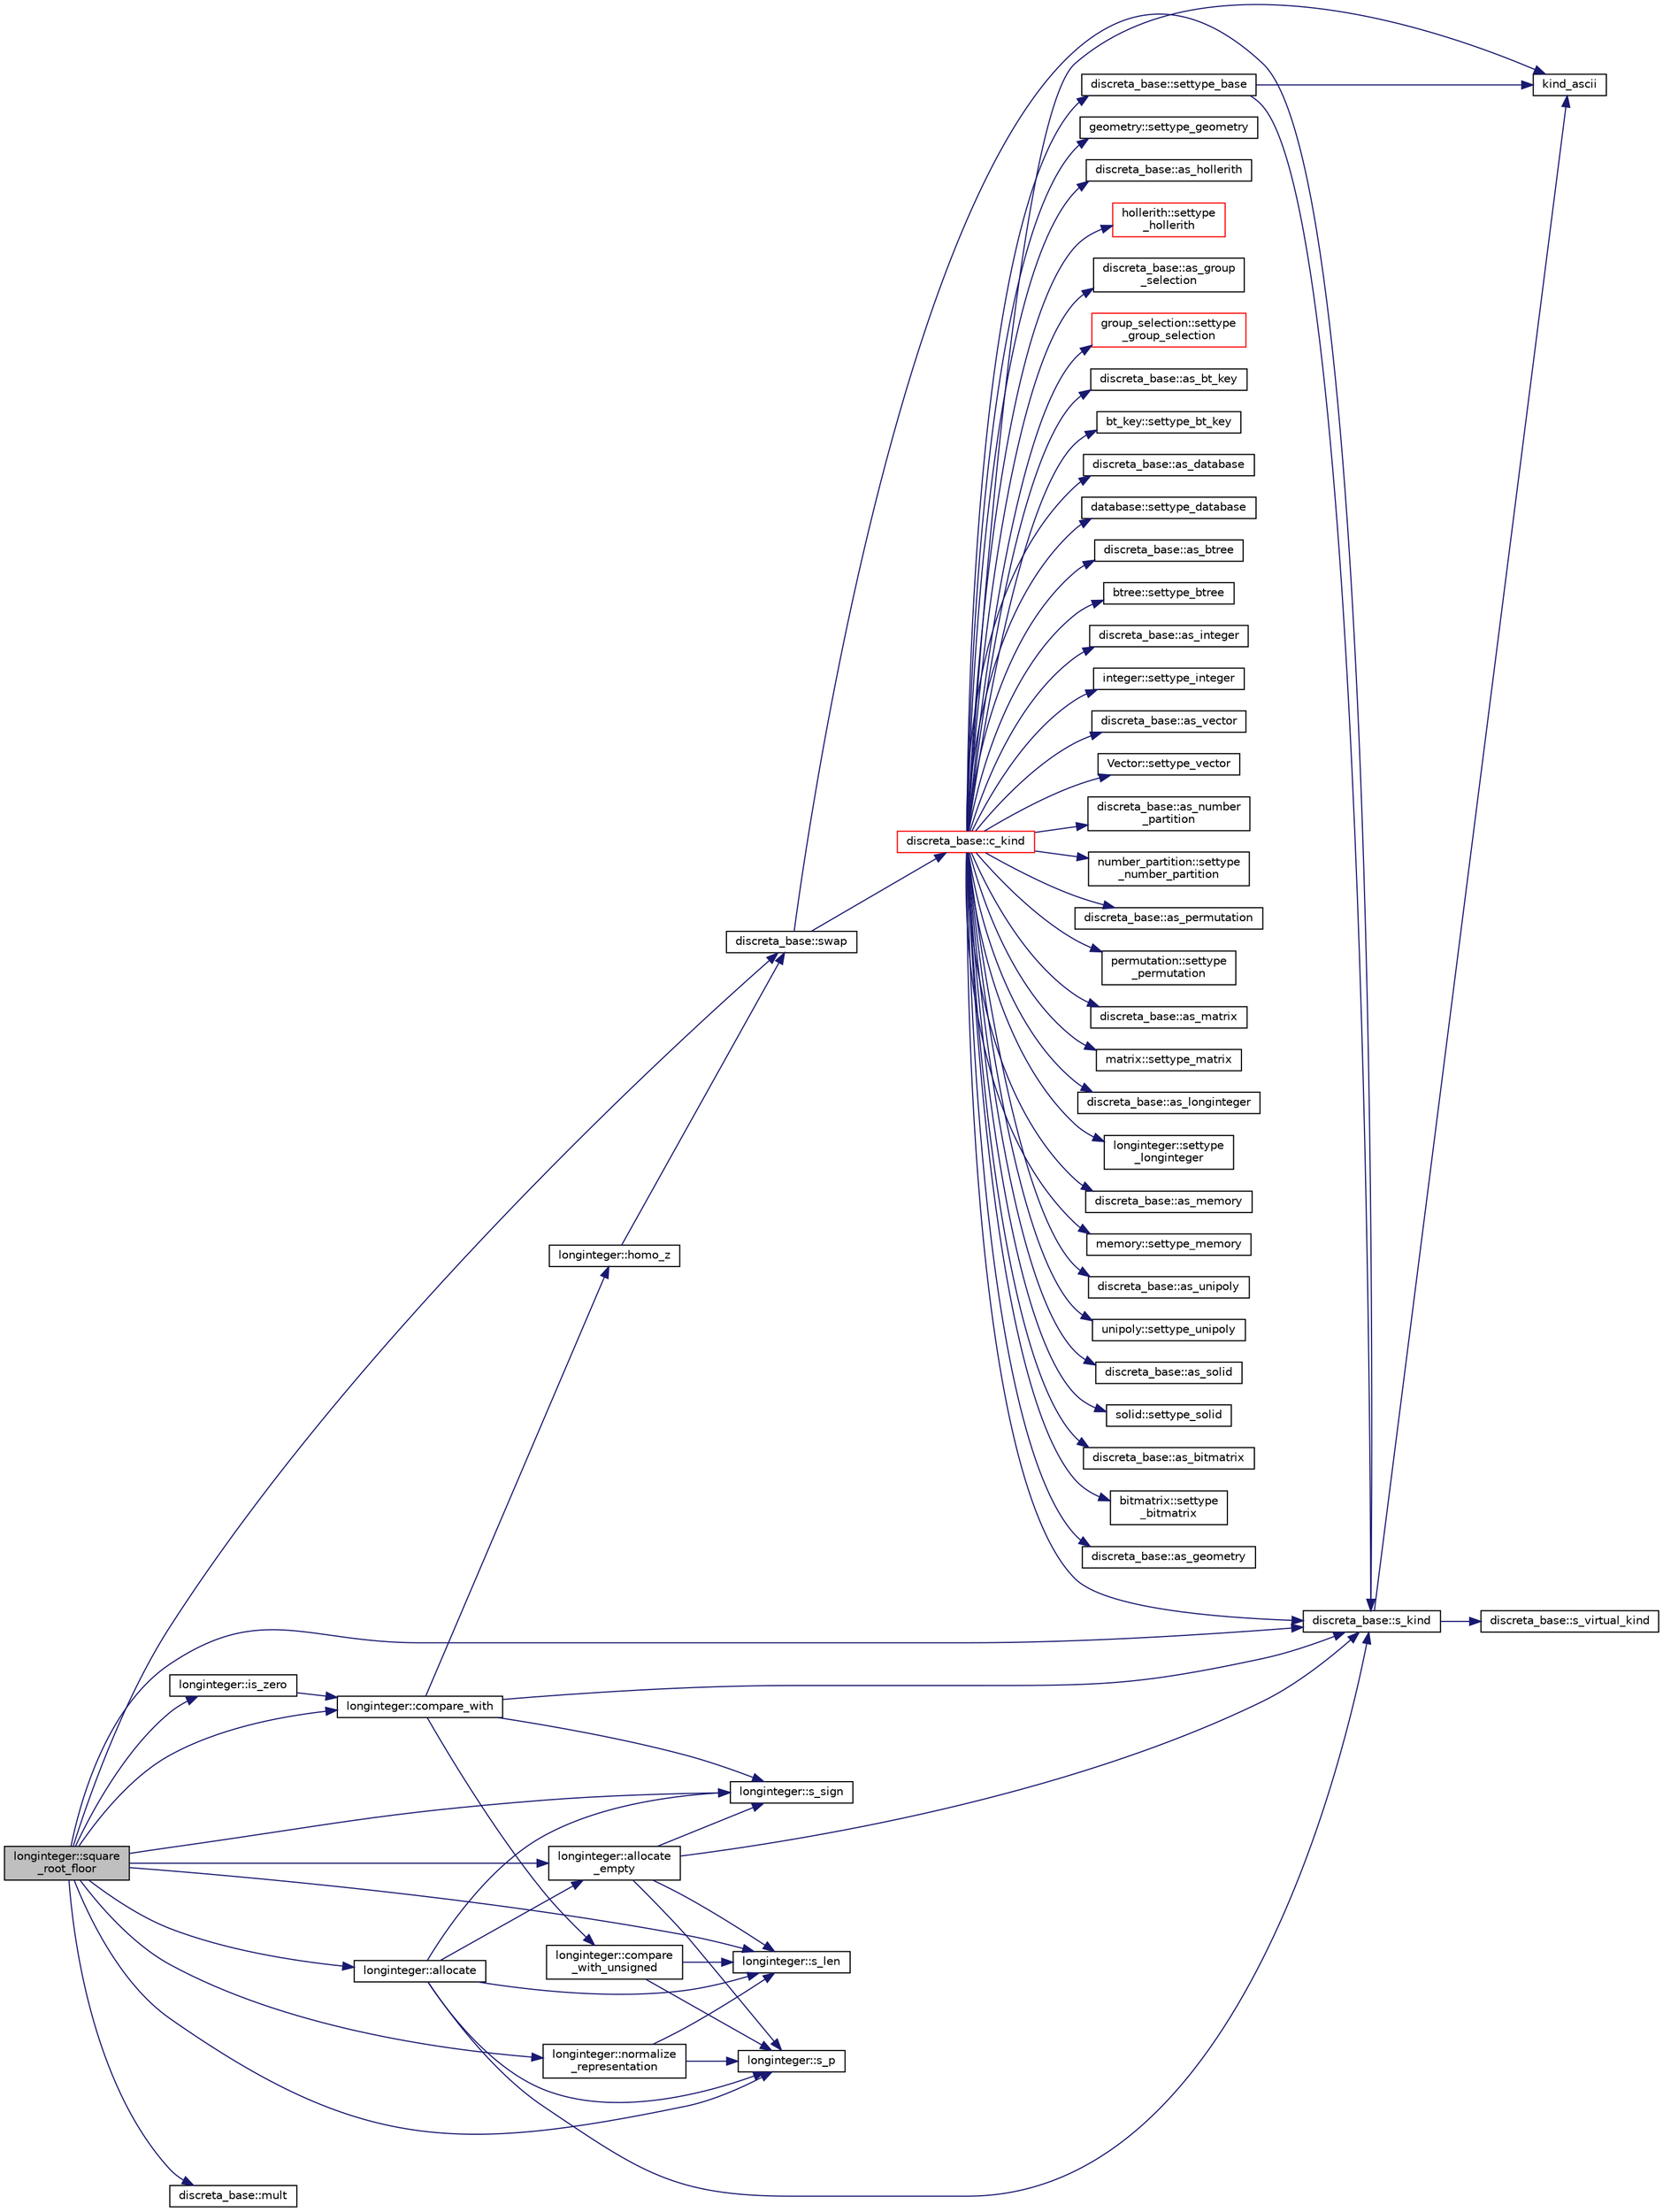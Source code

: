digraph "longinteger::square_root_floor"
{
  edge [fontname="Helvetica",fontsize="10",labelfontname="Helvetica",labelfontsize="10"];
  node [fontname="Helvetica",fontsize="10",shape=record];
  rankdir="LR";
  Node2516 [label="longinteger::square\l_root_floor",height=0.2,width=0.4,color="black", fillcolor="grey75", style="filled", fontcolor="black"];
  Node2516 -> Node2517 [color="midnightblue",fontsize="10",style="solid",fontname="Helvetica"];
  Node2517 [label="discreta_base::s_kind",height=0.2,width=0.4,color="black", fillcolor="white", style="filled",URL="$d7/d71/classdiscreta__base.html#a8a830025c74adbbc3362418a7c2ba157"];
  Node2517 -> Node2518 [color="midnightblue",fontsize="10",style="solid",fontname="Helvetica"];
  Node2518 [label="discreta_base::s_virtual_kind",height=0.2,width=0.4,color="black", fillcolor="white", style="filled",URL="$d7/d71/classdiscreta__base.html#a52778a6d6943a468be083d0785d418fb"];
  Node2517 -> Node2519 [color="midnightblue",fontsize="10",style="solid",fontname="Helvetica"];
  Node2519 [label="kind_ascii",height=0.2,width=0.4,color="black", fillcolor="white", style="filled",URL="$d9/d60/discreta_8h.html#ad0ce825a9f29bc6cec27e1b64cfe27bf"];
  Node2516 -> Node2520 [color="midnightblue",fontsize="10",style="solid",fontname="Helvetica"];
  Node2520 [label="longinteger::normalize\l_representation",height=0.2,width=0.4,color="black", fillcolor="white", style="filled",URL="$d3/d71/classlonginteger.html#a5e03d4e260c963943ba123114314c88b"];
  Node2520 -> Node2521 [color="midnightblue",fontsize="10",style="solid",fontname="Helvetica"];
  Node2521 [label="longinteger::s_len",height=0.2,width=0.4,color="black", fillcolor="white", style="filled",URL="$d3/d71/classlonginteger.html#a5d414ae211f4e16abd932257351c74df"];
  Node2520 -> Node2522 [color="midnightblue",fontsize="10",style="solid",fontname="Helvetica"];
  Node2522 [label="longinteger::s_p",height=0.2,width=0.4,color="black", fillcolor="white", style="filled",URL="$d3/d71/classlonginteger.html#aa946d4c3bfd34bbfd0b811d5f5795f82"];
  Node2516 -> Node2523 [color="midnightblue",fontsize="10",style="solid",fontname="Helvetica"];
  Node2523 [label="longinteger::s_sign",height=0.2,width=0.4,color="black", fillcolor="white", style="filled",URL="$d3/d71/classlonginteger.html#a33f5b6c545e97635cb71670f76ed1fb3"];
  Node2516 -> Node2524 [color="midnightblue",fontsize="10",style="solid",fontname="Helvetica"];
  Node2524 [label="longinteger::is_zero",height=0.2,width=0.4,color="black", fillcolor="white", style="filled",URL="$d3/d71/classlonginteger.html#aa40fbd6c28e40a7a19cb29b8999afbc0"];
  Node2524 -> Node2525 [color="midnightblue",fontsize="10",style="solid",fontname="Helvetica"];
  Node2525 [label="longinteger::compare_with",height=0.2,width=0.4,color="black", fillcolor="white", style="filled",URL="$d3/d71/classlonginteger.html#aaa504bac9b133d50b5ac50768f97db9d"];
  Node2525 -> Node2517 [color="midnightblue",fontsize="10",style="solid",fontname="Helvetica"];
  Node2525 -> Node2526 [color="midnightblue",fontsize="10",style="solid",fontname="Helvetica"];
  Node2526 [label="longinteger::homo_z",height=0.2,width=0.4,color="black", fillcolor="white", style="filled",URL="$d3/d71/classlonginteger.html#a986e829bf35eca2b9f24b1b3766d5677"];
  Node2526 -> Node2527 [color="midnightblue",fontsize="10",style="solid",fontname="Helvetica"];
  Node2527 [label="discreta_base::swap",height=0.2,width=0.4,color="black", fillcolor="white", style="filled",URL="$d7/d71/classdiscreta__base.html#a2e8acbb9d3476675dac5b6a583b0293e"];
  Node2527 -> Node2517 [color="midnightblue",fontsize="10",style="solid",fontname="Helvetica"];
  Node2527 -> Node2528 [color="midnightblue",fontsize="10",style="solid",fontname="Helvetica"];
  Node2528 [label="discreta_base::c_kind",height=0.2,width=0.4,color="red", fillcolor="white", style="filled",URL="$d7/d71/classdiscreta__base.html#adc2ff61589c2d083688e7a43f333cb62"];
  Node2528 -> Node2529 [color="midnightblue",fontsize="10",style="solid",fontname="Helvetica"];
  Node2529 [label="discreta_base::settype_base",height=0.2,width=0.4,color="black", fillcolor="white", style="filled",URL="$d7/d71/classdiscreta__base.html#a4f42899a89447d1c3993ea07c38f8ad4"];
  Node2529 -> Node2517 [color="midnightblue",fontsize="10",style="solid",fontname="Helvetica"];
  Node2529 -> Node2519 [color="midnightblue",fontsize="10",style="solid",fontname="Helvetica"];
  Node2528 -> Node2530 [color="midnightblue",fontsize="10",style="solid",fontname="Helvetica"];
  Node2530 [label="discreta_base::as_integer",height=0.2,width=0.4,color="black", fillcolor="white", style="filled",URL="$d7/d71/classdiscreta__base.html#a00d7691eaf874fd283d942692fe8dd26"];
  Node2528 -> Node2531 [color="midnightblue",fontsize="10",style="solid",fontname="Helvetica"];
  Node2531 [label="integer::settype_integer",height=0.2,width=0.4,color="black", fillcolor="white", style="filled",URL="$d0/de5/classinteger.html#a6265c65ef311229acd513d748faba796"];
  Node2528 -> Node2532 [color="midnightblue",fontsize="10",style="solid",fontname="Helvetica"];
  Node2532 [label="discreta_base::as_vector",height=0.2,width=0.4,color="black", fillcolor="white", style="filled",URL="$d7/d71/classdiscreta__base.html#a7bdd6cae39c380b128ee9e17e42cf020"];
  Node2528 -> Node2533 [color="midnightblue",fontsize="10",style="solid",fontname="Helvetica"];
  Node2533 [label="Vector::settype_vector",height=0.2,width=0.4,color="black", fillcolor="white", style="filled",URL="$d5/db2/class_vector.html#a34e0d00b18c051f23904a8429fa6c8b4"];
  Node2528 -> Node2534 [color="midnightblue",fontsize="10",style="solid",fontname="Helvetica"];
  Node2534 [label="discreta_base::as_number\l_partition",height=0.2,width=0.4,color="black", fillcolor="white", style="filled",URL="$d7/d71/classdiscreta__base.html#a307aa09de0e925d46697707968ffab00"];
  Node2528 -> Node2535 [color="midnightblue",fontsize="10",style="solid",fontname="Helvetica"];
  Node2535 [label="number_partition::settype\l_number_partition",height=0.2,width=0.4,color="black", fillcolor="white", style="filled",URL="$df/d50/classnumber__partition.html#a3aaec1b557758f643ffc8555bbc358be"];
  Node2528 -> Node2536 [color="midnightblue",fontsize="10",style="solid",fontname="Helvetica"];
  Node2536 [label="discreta_base::as_permutation",height=0.2,width=0.4,color="black", fillcolor="white", style="filled",URL="$d7/d71/classdiscreta__base.html#aa4e72f36a82984239b12ae831e131098"];
  Node2528 -> Node2537 [color="midnightblue",fontsize="10",style="solid",fontname="Helvetica"];
  Node2537 [label="permutation::settype\l_permutation",height=0.2,width=0.4,color="black", fillcolor="white", style="filled",URL="$d0/d08/classpermutation.html#af1eea29f86195cede9562e444664c28c"];
  Node2528 -> Node2538 [color="midnightblue",fontsize="10",style="solid",fontname="Helvetica"];
  Node2538 [label="discreta_base::as_matrix",height=0.2,width=0.4,color="black", fillcolor="white", style="filled",URL="$d7/d71/classdiscreta__base.html#ae4d7f56d917a4707b838fbffde6467ff"];
  Node2528 -> Node2539 [color="midnightblue",fontsize="10",style="solid",fontname="Helvetica"];
  Node2539 [label="matrix::settype_matrix",height=0.2,width=0.4,color="black", fillcolor="white", style="filled",URL="$d1/d8d/classmatrix.html#a1780283a64a789e4084d792683d276bb"];
  Node2528 -> Node2540 [color="midnightblue",fontsize="10",style="solid",fontname="Helvetica"];
  Node2540 [label="discreta_base::as_longinteger",height=0.2,width=0.4,color="black", fillcolor="white", style="filled",URL="$d7/d71/classdiscreta__base.html#a20a094639eb711b10c8694c51937f7cd"];
  Node2528 -> Node2541 [color="midnightblue",fontsize="10",style="solid",fontname="Helvetica"];
  Node2541 [label="longinteger::settype\l_longinteger",height=0.2,width=0.4,color="black", fillcolor="white", style="filled",URL="$d3/d71/classlonginteger.html#ae5f811ece8df31b9ff114368a18e1dc5"];
  Node2528 -> Node2542 [color="midnightblue",fontsize="10",style="solid",fontname="Helvetica"];
  Node2542 [label="discreta_base::as_memory",height=0.2,width=0.4,color="black", fillcolor="white", style="filled",URL="$d7/d71/classdiscreta__base.html#ad94b2d7dce0cd4fa22db57f6e79c4bd2"];
  Node2528 -> Node2543 [color="midnightblue",fontsize="10",style="solid",fontname="Helvetica"];
  Node2543 [label="memory::settype_memory",height=0.2,width=0.4,color="black", fillcolor="white", style="filled",URL="$d8/d99/classmemory.html#a33aae277f9b8fe36b02e9d5da895451b"];
  Node2528 -> Node2544 [color="midnightblue",fontsize="10",style="solid",fontname="Helvetica"];
  Node2544 [label="discreta_base::as_unipoly",height=0.2,width=0.4,color="black", fillcolor="white", style="filled",URL="$d7/d71/classdiscreta__base.html#ad50d8027f039fe5c2478cddb243adc9d"];
  Node2528 -> Node2545 [color="midnightblue",fontsize="10",style="solid",fontname="Helvetica"];
  Node2545 [label="unipoly::settype_unipoly",height=0.2,width=0.4,color="black", fillcolor="white", style="filled",URL="$d1/d89/classunipoly.html#a8db854fcc85c5e1150b1f1b1c005c95b"];
  Node2528 -> Node2546 [color="midnightblue",fontsize="10",style="solid",fontname="Helvetica"];
  Node2546 [label="discreta_base::as_solid",height=0.2,width=0.4,color="black", fillcolor="white", style="filled",URL="$d7/d71/classdiscreta__base.html#a1fc5f2b85ec97ab0a69dd64903c970a5"];
  Node2528 -> Node2547 [color="midnightblue",fontsize="10",style="solid",fontname="Helvetica"];
  Node2547 [label="solid::settype_solid",height=0.2,width=0.4,color="black", fillcolor="white", style="filled",URL="$d8/def/classsolid.html#a775bd4821f75a8aee4ea3d4335ff90e0"];
  Node2528 -> Node2548 [color="midnightblue",fontsize="10",style="solid",fontname="Helvetica"];
  Node2548 [label="discreta_base::as_bitmatrix",height=0.2,width=0.4,color="black", fillcolor="white", style="filled",URL="$d7/d71/classdiscreta__base.html#a071ad54ea8ef6c9d1d15f532e5a76df6"];
  Node2528 -> Node2549 [color="midnightblue",fontsize="10",style="solid",fontname="Helvetica"];
  Node2549 [label="bitmatrix::settype\l_bitmatrix",height=0.2,width=0.4,color="black", fillcolor="white", style="filled",URL="$de/dc8/classbitmatrix.html#acb571d947f9526665ebbdc0ce3e2a973"];
  Node2528 -> Node2550 [color="midnightblue",fontsize="10",style="solid",fontname="Helvetica"];
  Node2550 [label="discreta_base::as_geometry",height=0.2,width=0.4,color="black", fillcolor="white", style="filled",URL="$d7/d71/classdiscreta__base.html#a38fc7b4cdd830703e9d87354b79bc5c8"];
  Node2528 -> Node2551 [color="midnightblue",fontsize="10",style="solid",fontname="Helvetica"];
  Node2551 [label="geometry::settype_geometry",height=0.2,width=0.4,color="black", fillcolor="white", style="filled",URL="$da/d44/classgeometry.html#ab4a336baba6a3f56f5ffa053a5be5ba7"];
  Node2528 -> Node2552 [color="midnightblue",fontsize="10",style="solid",fontname="Helvetica"];
  Node2552 [label="discreta_base::as_hollerith",height=0.2,width=0.4,color="black", fillcolor="white", style="filled",URL="$d7/d71/classdiscreta__base.html#a3e66f82711f314710107e2f29e589690"];
  Node2528 -> Node2553 [color="midnightblue",fontsize="10",style="solid",fontname="Helvetica"];
  Node2553 [label="hollerith::settype\l_hollerith",height=0.2,width=0.4,color="red", fillcolor="white", style="filled",URL="$d8/d99/classhollerith.html#a23bbd4acfc88a0e90f1245f243f51f76"];
  Node2528 -> Node2555 [color="midnightblue",fontsize="10",style="solid",fontname="Helvetica"];
  Node2555 [label="discreta_base::as_group\l_selection",height=0.2,width=0.4,color="black", fillcolor="white", style="filled",URL="$d7/d71/classdiscreta__base.html#aae1bac4883c567718bef9fb610abbdc8"];
  Node2528 -> Node2556 [color="midnightblue",fontsize="10",style="solid",fontname="Helvetica"];
  Node2556 [label="group_selection::settype\l_group_selection",height=0.2,width=0.4,color="red", fillcolor="white", style="filled",URL="$d6/db0/classgroup__selection.html#a015ed73b7b8d784bedd4d11ac1fc0ec1"];
  Node2528 -> Node2559 [color="midnightblue",fontsize="10",style="solid",fontname="Helvetica"];
  Node2559 [label="discreta_base::as_bt_key",height=0.2,width=0.4,color="black", fillcolor="white", style="filled",URL="$d7/d71/classdiscreta__base.html#a2734c6e08dca17cf6588bd5064ec1b9f"];
  Node2528 -> Node2560 [color="midnightblue",fontsize="10",style="solid",fontname="Helvetica"];
  Node2560 [label="bt_key::settype_bt_key",height=0.2,width=0.4,color="black", fillcolor="white", style="filled",URL="$d1/de5/classbt__key.html#a352bb10beb7c789d8d29373035824800"];
  Node2528 -> Node2561 [color="midnightblue",fontsize="10",style="solid",fontname="Helvetica"];
  Node2561 [label="discreta_base::as_database",height=0.2,width=0.4,color="black", fillcolor="white", style="filled",URL="$d7/d71/classdiscreta__base.html#ab055d39d58210a2b03ba3d33703b09a9"];
  Node2528 -> Node2562 [color="midnightblue",fontsize="10",style="solid",fontname="Helvetica"];
  Node2562 [label="database::settype_database",height=0.2,width=0.4,color="black", fillcolor="white", style="filled",URL="$db/d72/classdatabase.html#a014639aa001462e480eb1f3984839b72"];
  Node2528 -> Node2563 [color="midnightblue",fontsize="10",style="solid",fontname="Helvetica"];
  Node2563 [label="discreta_base::as_btree",height=0.2,width=0.4,color="black", fillcolor="white", style="filled",URL="$d7/d71/classdiscreta__base.html#a78e76674cef2ec113c17989c11288778"];
  Node2528 -> Node2564 [color="midnightblue",fontsize="10",style="solid",fontname="Helvetica"];
  Node2564 [label="btree::settype_btree",height=0.2,width=0.4,color="black", fillcolor="white", style="filled",URL="$dd/db0/classbtree.html#a5a1b9773c848908a6050cc733d2d9780"];
  Node2528 -> Node2519 [color="midnightblue",fontsize="10",style="solid",fontname="Helvetica"];
  Node2528 -> Node2517 [color="midnightblue",fontsize="10",style="solid",fontname="Helvetica"];
  Node2525 -> Node2523 [color="midnightblue",fontsize="10",style="solid",fontname="Helvetica"];
  Node2525 -> Node2569 [color="midnightblue",fontsize="10",style="solid",fontname="Helvetica"];
  Node2569 [label="longinteger::compare\l_with_unsigned",height=0.2,width=0.4,color="black", fillcolor="white", style="filled",URL="$d3/d71/classlonginteger.html#ab08011cadec55cf084dbffcb74bb4991"];
  Node2569 -> Node2521 [color="midnightblue",fontsize="10",style="solid",fontname="Helvetica"];
  Node2569 -> Node2522 [color="midnightblue",fontsize="10",style="solid",fontname="Helvetica"];
  Node2516 -> Node2570 [color="midnightblue",fontsize="10",style="solid",fontname="Helvetica"];
  Node2570 [label="longinteger::allocate",height=0.2,width=0.4,color="black", fillcolor="white", style="filled",URL="$d3/d71/classlonginteger.html#a6d5f2429a98a2fea96aa605d1a6b1e6e"];
  Node2570 -> Node2517 [color="midnightblue",fontsize="10",style="solid",fontname="Helvetica"];
  Node2570 -> Node2571 [color="midnightblue",fontsize="10",style="solid",fontname="Helvetica"];
  Node2571 [label="longinteger::allocate\l_empty",height=0.2,width=0.4,color="black", fillcolor="white", style="filled",URL="$d3/d71/classlonginteger.html#a40b25b8aed02337972489655293eda99"];
  Node2571 -> Node2517 [color="midnightblue",fontsize="10",style="solid",fontname="Helvetica"];
  Node2571 -> Node2523 [color="midnightblue",fontsize="10",style="solid",fontname="Helvetica"];
  Node2571 -> Node2521 [color="midnightblue",fontsize="10",style="solid",fontname="Helvetica"];
  Node2571 -> Node2522 [color="midnightblue",fontsize="10",style="solid",fontname="Helvetica"];
  Node2570 -> Node2523 [color="midnightblue",fontsize="10",style="solid",fontname="Helvetica"];
  Node2570 -> Node2521 [color="midnightblue",fontsize="10",style="solid",fontname="Helvetica"];
  Node2570 -> Node2522 [color="midnightblue",fontsize="10",style="solid",fontname="Helvetica"];
  Node2516 -> Node2521 [color="midnightblue",fontsize="10",style="solid",fontname="Helvetica"];
  Node2516 -> Node2571 [color="midnightblue",fontsize="10",style="solid",fontname="Helvetica"];
  Node2516 -> Node2522 [color="midnightblue",fontsize="10",style="solid",fontname="Helvetica"];
  Node2516 -> Node2572 [color="midnightblue",fontsize="10",style="solid",fontname="Helvetica"];
  Node2572 [label="discreta_base::mult",height=0.2,width=0.4,color="black", fillcolor="white", style="filled",URL="$d7/d71/classdiscreta__base.html#a96f759b28f7c30bdfd95ac10f5972bd0"];
  Node2516 -> Node2525 [color="midnightblue",fontsize="10",style="solid",fontname="Helvetica"];
  Node2516 -> Node2527 [color="midnightblue",fontsize="10",style="solid",fontname="Helvetica"];
}

